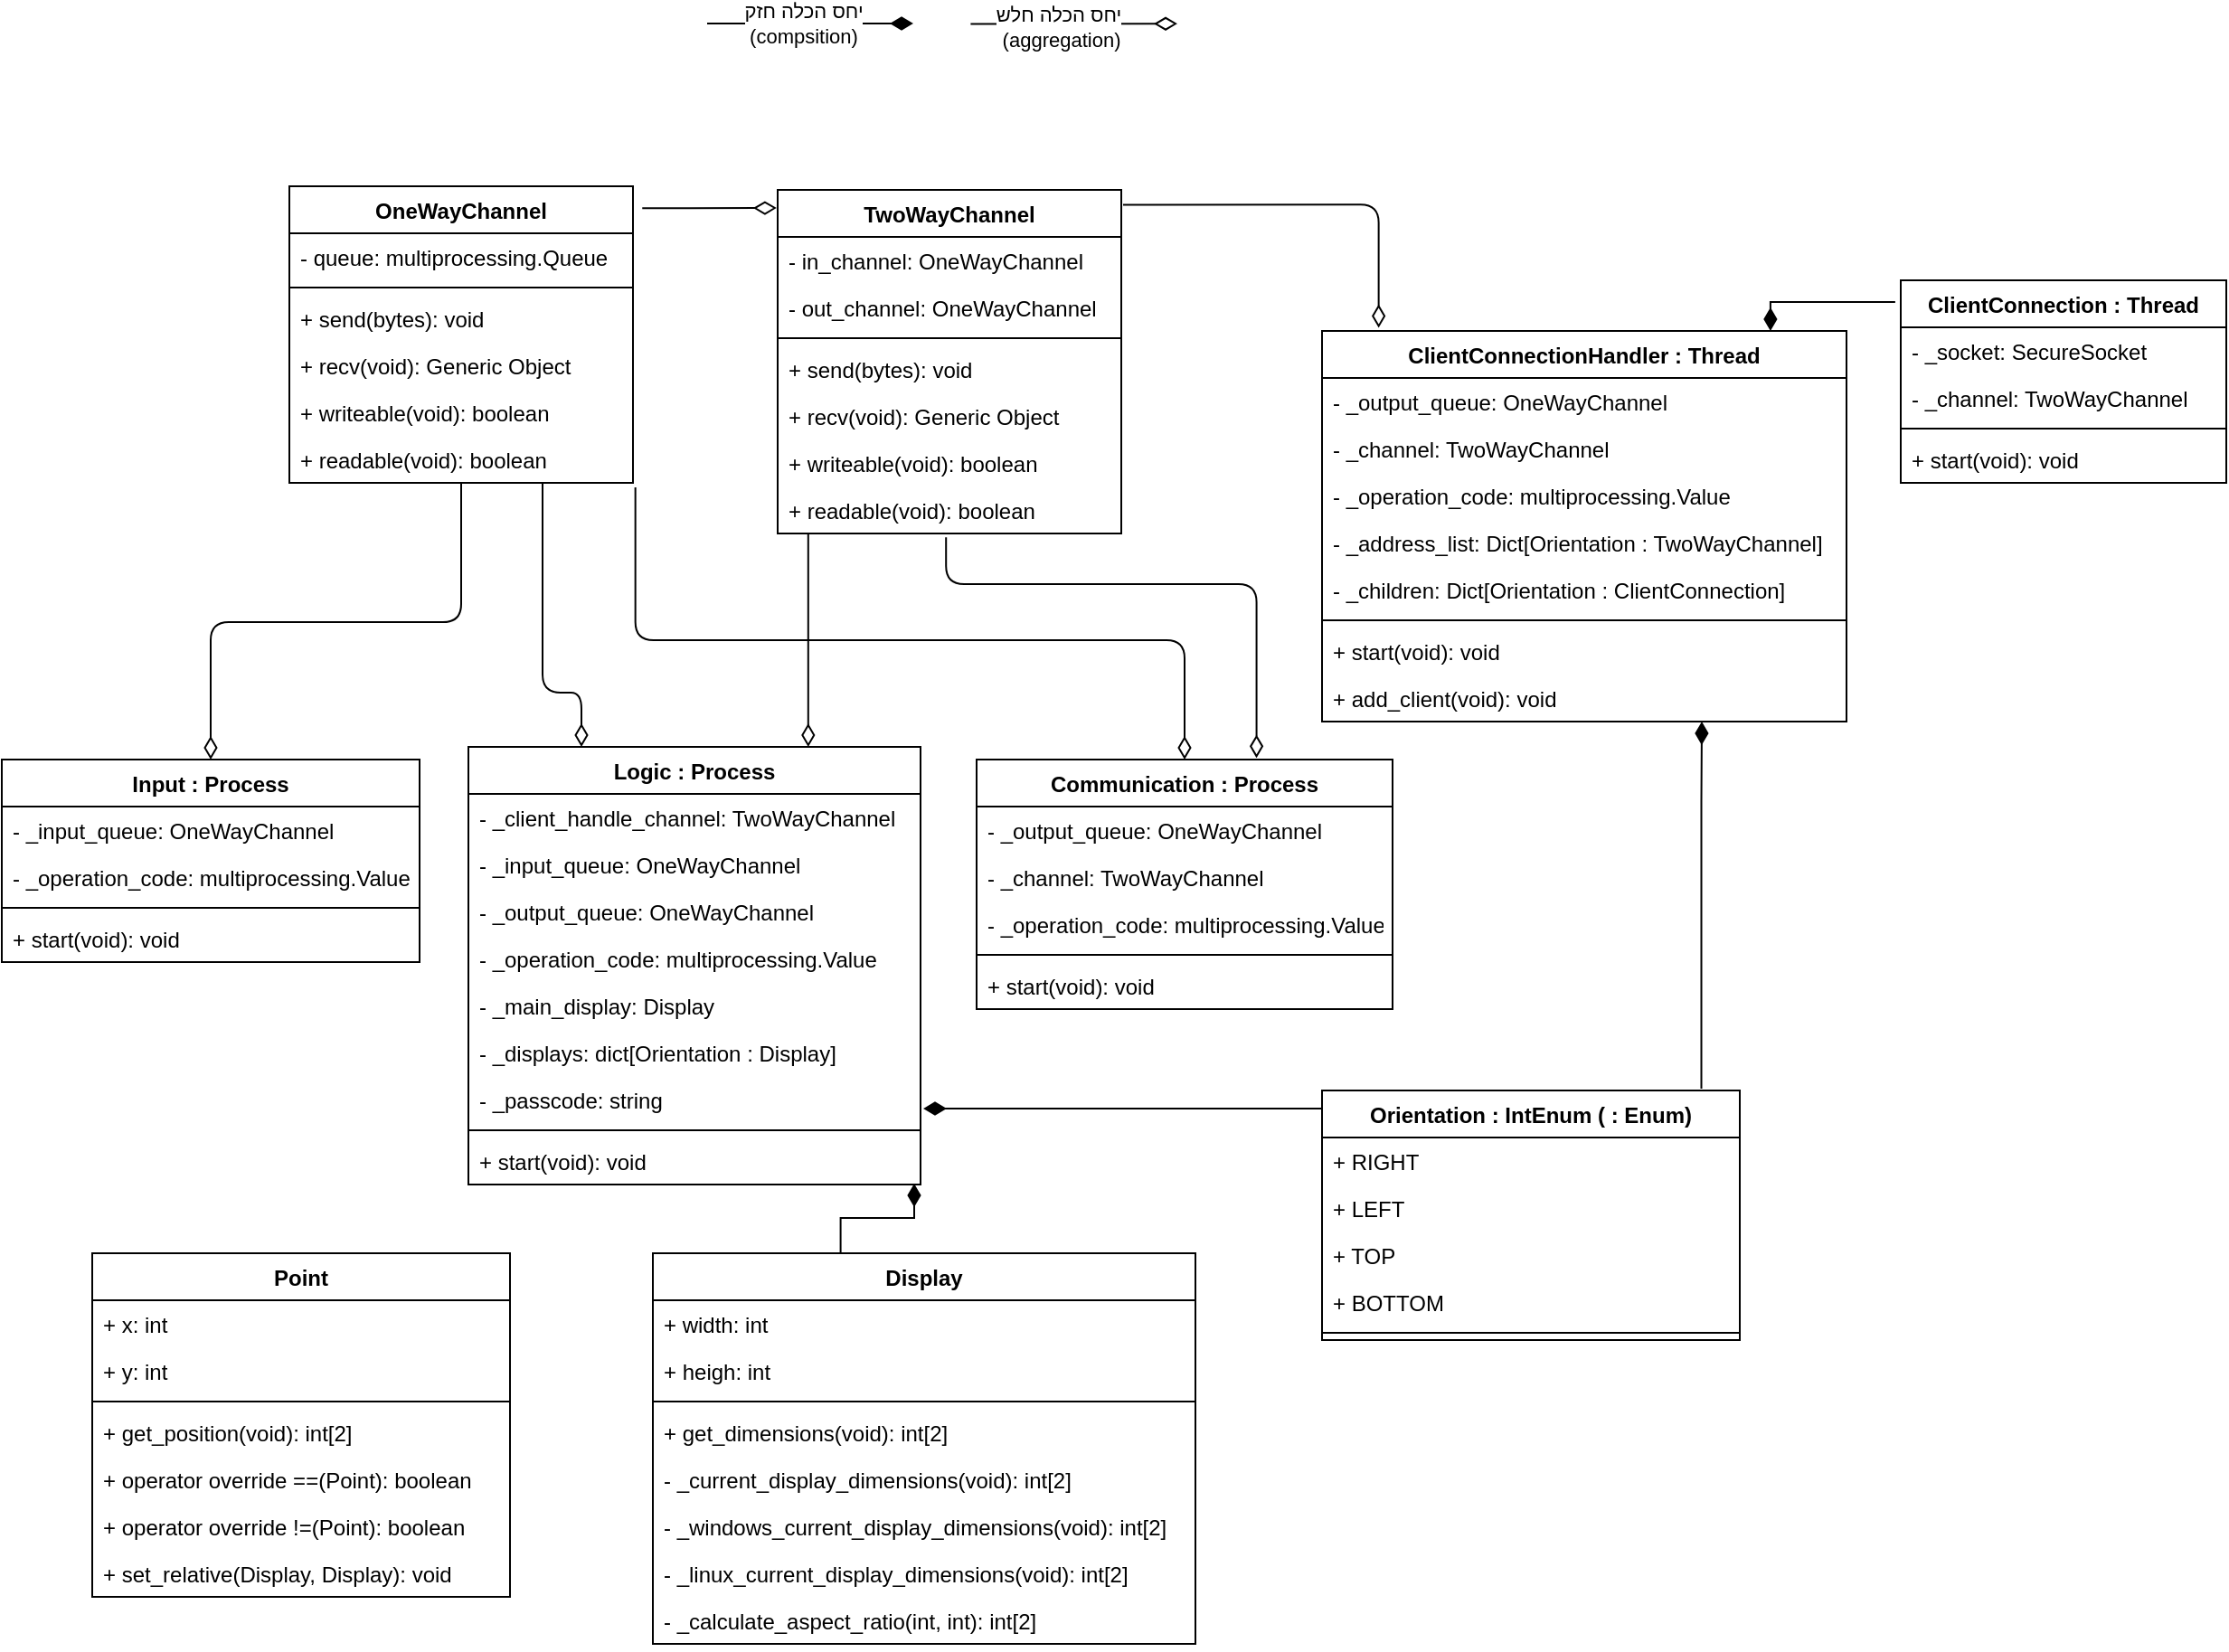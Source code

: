 <mxfile version="15.5.4" type="embed"><diagram id="FK52EOADnNmLaAAOMYU-" name="‫עמוד-1‬"><mxGraphModel dx="1653" dy="985" grid="1" gridSize="10" guides="1" tooltips="1" connect="1" arrows="1" fold="1" page="1" pageScale="1" pageWidth="827" pageHeight="1169" math="0" shadow="0"><root><mxCell id="0"/><mxCell id="1" parent="0"/><mxCell id="Ter9rQgFG6V6oOjLmMLM-363" value="OneWayChannel" style="swimlane;fontStyle=1;align=center;verticalAlign=top;childLayout=stackLayout;horizontal=1;startSize=26;horizontalStack=0;resizeParent=1;resizeParentMax=0;resizeLast=0;collapsible=1;marginBottom=0;" parent="1" vertex="1"><mxGeometry x="469" y="120" width="190" height="164" as="geometry"/></mxCell><mxCell id="Ter9rQgFG6V6oOjLmMLM-364" value="- queue: multiprocessing.Queue" style="text;strokeColor=none;fillColor=none;align=left;verticalAlign=top;spacingLeft=4;spacingRight=4;overflow=hidden;rotatable=0;points=[[0,0.5],[1,0.5]];portConstraint=eastwest;" parent="Ter9rQgFG6V6oOjLmMLM-363" vertex="1"><mxGeometry y="26" width="190" height="26" as="geometry"/></mxCell><mxCell id="Ter9rQgFG6V6oOjLmMLM-365" value="" style="line;strokeWidth=1;fillColor=none;align=left;verticalAlign=middle;spacingTop=-1;spacingLeft=3;spacingRight=3;rotatable=0;labelPosition=right;points=[];portConstraint=eastwest;" parent="Ter9rQgFG6V6oOjLmMLM-363" vertex="1"><mxGeometry y="52" width="190" height="8" as="geometry"/></mxCell><mxCell id="Ter9rQgFG6V6oOjLmMLM-367" value="+ send(bytes): void" style="text;strokeColor=none;fillColor=none;align=left;verticalAlign=top;spacingLeft=4;spacingRight=4;overflow=hidden;rotatable=0;points=[[0,0.5],[1,0.5]];portConstraint=eastwest;" parent="Ter9rQgFG6V6oOjLmMLM-363" vertex="1"><mxGeometry y="60" width="190" height="26" as="geometry"/></mxCell><mxCell id="Ter9rQgFG6V6oOjLmMLM-366" value="+ recv(void): Generic Object" style="text;strokeColor=none;fillColor=none;align=left;verticalAlign=top;spacingLeft=4;spacingRight=4;overflow=hidden;rotatable=0;points=[[0,0.5],[1,0.5]];portConstraint=eastwest;" parent="Ter9rQgFG6V6oOjLmMLM-363" vertex="1"><mxGeometry y="86" width="190" height="26" as="geometry"/></mxCell><mxCell id="Ter9rQgFG6V6oOjLmMLM-369" value="+ writeable(void): boolean" style="text;strokeColor=none;fillColor=none;align=left;verticalAlign=top;spacingLeft=4;spacingRight=4;overflow=hidden;rotatable=0;points=[[0,0.5],[1,0.5]];portConstraint=eastwest;" parent="Ter9rQgFG6V6oOjLmMLM-363" vertex="1"><mxGeometry y="112" width="190" height="26" as="geometry"/></mxCell><mxCell id="Ter9rQgFG6V6oOjLmMLM-368" value="+ readable(void): boolean" style="text;strokeColor=none;fillColor=none;align=left;verticalAlign=top;spacingLeft=4;spacingRight=4;overflow=hidden;rotatable=0;points=[[0,0.5],[1,0.5]];portConstraint=eastwest;" parent="Ter9rQgFG6V6oOjLmMLM-363" vertex="1"><mxGeometry y="138" width="190" height="26" as="geometry"/></mxCell><mxCell id="Ter9rQgFG6V6oOjLmMLM-370" value="TwoWayChannel" style="swimlane;fontStyle=1;align=center;verticalAlign=top;childLayout=stackLayout;horizontal=1;startSize=26;horizontalStack=0;resizeParent=1;resizeParentMax=0;resizeLast=0;collapsible=1;marginBottom=0;" parent="1" vertex="1"><mxGeometry x="739" y="122" width="190" height="190" as="geometry"/></mxCell><mxCell id="Ter9rQgFG6V6oOjLmMLM-371" value="- in_channel: OneWayChannel" style="text;strokeColor=none;fillColor=none;align=left;verticalAlign=top;spacingLeft=4;spacingRight=4;overflow=hidden;rotatable=0;points=[[0,0.5],[1,0.5]];portConstraint=eastwest;" parent="Ter9rQgFG6V6oOjLmMLM-370" vertex="1"><mxGeometry y="26" width="190" height="26" as="geometry"/></mxCell><mxCell id="Ter9rQgFG6V6oOjLmMLM-377" value="- out_channel: OneWayChannel" style="text;strokeColor=none;fillColor=none;align=left;verticalAlign=top;spacingLeft=4;spacingRight=4;overflow=hidden;rotatable=0;points=[[0,0.5],[1,0.5]];portConstraint=eastwest;" parent="Ter9rQgFG6V6oOjLmMLM-370" vertex="1"><mxGeometry y="52" width="190" height="26" as="geometry"/></mxCell><mxCell id="Ter9rQgFG6V6oOjLmMLM-372" value="" style="line;strokeWidth=1;fillColor=none;align=left;verticalAlign=middle;spacingTop=-1;spacingLeft=3;spacingRight=3;rotatable=0;labelPosition=right;points=[];portConstraint=eastwest;" parent="Ter9rQgFG6V6oOjLmMLM-370" vertex="1"><mxGeometry y="78" width="190" height="8" as="geometry"/></mxCell><mxCell id="Ter9rQgFG6V6oOjLmMLM-373" value="+ send(bytes): void" style="text;strokeColor=none;fillColor=none;align=left;verticalAlign=top;spacingLeft=4;spacingRight=4;overflow=hidden;rotatable=0;points=[[0,0.5],[1,0.5]];portConstraint=eastwest;" parent="Ter9rQgFG6V6oOjLmMLM-370" vertex="1"><mxGeometry y="86" width="190" height="26" as="geometry"/></mxCell><mxCell id="Ter9rQgFG6V6oOjLmMLM-374" value="+ recv(void): Generic Object" style="text;strokeColor=none;fillColor=none;align=left;verticalAlign=top;spacingLeft=4;spacingRight=4;overflow=hidden;rotatable=0;points=[[0,0.5],[1,0.5]];portConstraint=eastwest;" parent="Ter9rQgFG6V6oOjLmMLM-370" vertex="1"><mxGeometry y="112" width="190" height="26" as="geometry"/></mxCell><mxCell id="Ter9rQgFG6V6oOjLmMLM-375" value="+ writeable(void): boolean" style="text;strokeColor=none;fillColor=none;align=left;verticalAlign=top;spacingLeft=4;spacingRight=4;overflow=hidden;rotatable=0;points=[[0,0.5],[1,0.5]];portConstraint=eastwest;" parent="Ter9rQgFG6V6oOjLmMLM-370" vertex="1"><mxGeometry y="138" width="190" height="26" as="geometry"/></mxCell><mxCell id="Ter9rQgFG6V6oOjLmMLM-376" value="+ readable(void): boolean" style="text;strokeColor=none;fillColor=none;align=left;verticalAlign=top;spacingLeft=4;spacingRight=4;overflow=hidden;rotatable=0;points=[[0,0.5],[1,0.5]];portConstraint=eastwest;" parent="Ter9rQgFG6V6oOjLmMLM-370" vertex="1"><mxGeometry y="164" width="190" height="26" as="geometry"/></mxCell><mxCell id="Ter9rQgFG6V6oOjLmMLM-378" value="" style="html=1;endArrow=diamondThin;endFill=0;edgeStyle=elbowEdgeStyle;elbow=vertical;endSize=10;exitX=1.027;exitY=0.074;exitDx=0;exitDy=0;exitPerimeter=0;entryX=-0.003;entryY=0.052;entryDx=0;entryDy=0;entryPerimeter=0;" parent="1" source="Ter9rQgFG6V6oOjLmMLM-363" target="Ter9rQgFG6V6oOjLmMLM-370" edge="1"><mxGeometry width="160" relative="1" as="geometry"><mxPoint x="699" y="212" as="sourcePoint"/><mxPoint x="859" y="212" as="targetPoint"/><Array as="points"><mxPoint x="729" y="132"/><mxPoint x="729" y="132"/><mxPoint x="639" y="134"/></Array></mxGeometry></mxCell><mxCell id="2" value="Communication : Process" style="swimlane;fontStyle=1;align=center;verticalAlign=top;childLayout=stackLayout;horizontal=1;startSize=26;horizontalStack=0;resizeParent=1;resizeParentMax=0;resizeLast=0;collapsible=1;marginBottom=0;" parent="1" vertex="1"><mxGeometry x="849" y="437" width="230" height="138" as="geometry"/></mxCell><mxCell id="3" value="- _output_queue: OneWayChannel" style="text;strokeColor=none;fillColor=none;align=left;verticalAlign=top;spacingLeft=4;spacingRight=4;overflow=hidden;rotatable=0;points=[[0,0.5],[1,0.5]];portConstraint=eastwest;" parent="2" vertex="1"><mxGeometry y="26" width="230" height="26" as="geometry"/></mxCell><mxCell id="27" value="- _channel: TwoWayChannel" style="text;strokeColor=none;fillColor=none;align=left;verticalAlign=top;spacingLeft=4;spacingRight=4;overflow=hidden;rotatable=0;points=[[0,0.5],[1,0.5]];portConstraint=eastwest;" parent="2" vertex="1"><mxGeometry y="52" width="230" height="26" as="geometry"/></mxCell><mxCell id="28" value="- _operation_code: multiprocessing.Value" style="text;strokeColor=none;fillColor=none;align=left;verticalAlign=top;spacingLeft=4;spacingRight=4;overflow=hidden;rotatable=0;points=[[0,0.5],[1,0.5]];portConstraint=eastwest;" parent="2" vertex="1"><mxGeometry y="78" width="230" height="26" as="geometry"/></mxCell><mxCell id="4" value="" style="line;strokeWidth=1;fillColor=none;align=left;verticalAlign=middle;spacingTop=-1;spacingLeft=3;spacingRight=3;rotatable=0;labelPosition=right;points=[];portConstraint=eastwest;" parent="2" vertex="1"><mxGeometry y="104" width="230" height="8" as="geometry"/></mxCell><mxCell id="5" value="+ start(void): void" style="text;strokeColor=none;fillColor=none;align=left;verticalAlign=top;spacingLeft=4;spacingRight=4;overflow=hidden;rotatable=0;points=[[0,0.5],[1,0.5]];portConstraint=eastwest;" parent="2" vertex="1"><mxGeometry y="112" width="230" height="26" as="geometry"/></mxCell><mxCell id="9" value="Input : Process" style="swimlane;fontStyle=1;align=center;verticalAlign=top;childLayout=stackLayout;horizontal=1;startSize=26;horizontalStack=0;resizeParent=1;resizeParentMax=0;resizeLast=0;collapsible=1;marginBottom=0;" parent="1" vertex="1"><mxGeometry x="310" y="437" width="231" height="112" as="geometry"/></mxCell><mxCell id="10" value="- _input_queue: OneWayChannel" style="text;strokeColor=none;fillColor=none;align=left;verticalAlign=top;spacingLeft=4;spacingRight=4;overflow=hidden;rotatable=0;points=[[0,0.5],[1,0.5]];portConstraint=eastwest;" parent="9" vertex="1"><mxGeometry y="26" width="231" height="26" as="geometry"/></mxCell><mxCell id="51" value="- _operation_code: multiprocessing.Value" style="text;strokeColor=none;fillColor=none;align=left;verticalAlign=top;spacingLeft=4;spacingRight=4;overflow=hidden;rotatable=0;points=[[0,0.5],[1,0.5]];portConstraint=eastwest;" vertex="1" parent="9"><mxGeometry y="52" width="231" height="26" as="geometry"/></mxCell><mxCell id="12" value="" style="line;strokeWidth=1;fillColor=none;align=left;verticalAlign=middle;spacingTop=-1;spacingLeft=3;spacingRight=3;rotatable=0;labelPosition=right;points=[];portConstraint=eastwest;" parent="9" vertex="1"><mxGeometry y="78" width="231" height="8" as="geometry"/></mxCell><mxCell id="50" value="+ start(void): void" style="text;strokeColor=none;fillColor=none;align=left;verticalAlign=top;spacingLeft=4;spacingRight=4;overflow=hidden;rotatable=0;points=[[0,0.5],[1,0.5]];portConstraint=eastwest;" vertex="1" parent="9"><mxGeometry y="86" width="231" height="26" as="geometry"/></mxCell><mxCell id="20" value="Logic : Process" style="swimlane;fontStyle=1;align=center;verticalAlign=top;childLayout=stackLayout;horizontal=1;startSize=26;horizontalStack=0;resizeParent=1;resizeParentMax=0;resizeLast=0;collapsible=1;marginBottom=0;" parent="1" vertex="1"><mxGeometry x="568" y="430" width="250" height="242" as="geometry"/></mxCell><mxCell id="31" value="- _client_handle_channel: TwoWayChannel" style="text;strokeColor=none;fillColor=none;align=left;verticalAlign=top;spacingLeft=4;spacingRight=4;overflow=hidden;rotatable=0;points=[[0,0.5],[1,0.5]];portConstraint=eastwest;" parent="20" vertex="1"><mxGeometry y="26" width="250" height="26" as="geometry"/></mxCell><mxCell id="33" value="- _input_queue: OneWayChannel" style="text;strokeColor=none;fillColor=none;align=left;verticalAlign=top;spacingLeft=4;spacingRight=4;overflow=hidden;rotatable=0;points=[[0,0.5],[1,0.5]];portConstraint=eastwest;" parent="20" vertex="1"><mxGeometry y="52" width="250" height="26" as="geometry"/></mxCell><mxCell id="32" value="- _output_queue: OneWayChannel" style="text;strokeColor=none;fillColor=none;align=left;verticalAlign=top;spacingLeft=4;spacingRight=4;overflow=hidden;rotatable=0;points=[[0,0.5],[1,0.5]];portConstraint=eastwest;" parent="20" vertex="1"><mxGeometry y="78" width="250" height="26" as="geometry"/></mxCell><mxCell id="30" value="- _operation_code: multiprocessing.Value" style="text;strokeColor=none;fillColor=none;align=left;verticalAlign=top;spacingLeft=4;spacingRight=4;overflow=hidden;rotatable=0;points=[[0,0.5],[1,0.5]];portConstraint=eastwest;" parent="20" vertex="1"><mxGeometry y="104" width="250" height="26" as="geometry"/></mxCell><mxCell id="34" value="- _main_display: Display" style="text;strokeColor=none;fillColor=none;align=left;verticalAlign=top;spacingLeft=4;spacingRight=4;overflow=hidden;rotatable=0;points=[[0,0.5],[1,0.5]];portConstraint=eastwest;" parent="20" vertex="1"><mxGeometry y="130" width="250" height="26" as="geometry"/></mxCell><mxCell id="35" value="- _displays: dict[Orientation : Display]" style="text;strokeColor=none;fillColor=none;align=left;verticalAlign=top;spacingLeft=4;spacingRight=4;overflow=hidden;rotatable=0;points=[[0,0.5],[1,0.5]];portConstraint=eastwest;" vertex="1" parent="20"><mxGeometry y="156" width="250" height="26" as="geometry"/></mxCell><mxCell id="36" value="- _passcode: string" style="text;strokeColor=none;fillColor=none;align=left;verticalAlign=top;spacingLeft=4;spacingRight=4;overflow=hidden;rotatable=0;points=[[0,0.5],[1,0.5]];portConstraint=eastwest;" vertex="1" parent="20"><mxGeometry y="182" width="250" height="26" as="geometry"/></mxCell><mxCell id="22" value="" style="line;strokeWidth=1;fillColor=none;align=left;verticalAlign=middle;spacingTop=-1;spacingLeft=3;spacingRight=3;rotatable=0;labelPosition=right;points=[];portConstraint=eastwest;" parent="20" vertex="1"><mxGeometry y="208" width="250" height="8" as="geometry"/></mxCell><mxCell id="29" value="+ start(void): void" style="text;strokeColor=none;fillColor=none;align=left;verticalAlign=top;spacingLeft=4;spacingRight=4;overflow=hidden;rotatable=0;points=[[0,0.5],[1,0.5]];portConstraint=eastwest;" parent="20" vertex="1"><mxGeometry y="216" width="250" height="26" as="geometry"/></mxCell><mxCell id="37" value="" style="html=1;endArrow=diamondThin;endFill=0;edgeStyle=elbowEdgeStyle;elbow=vertical;endSize=10;entryX=0.25;entryY=0;entryDx=0;entryDy=0;" edge="1" parent="1" source="Ter9rQgFG6V6oOjLmMLM-368" target="20"><mxGeometry width="160" relative="1" as="geometry"><mxPoint x="634.13" y="351.136" as="sourcePoint"/><mxPoint x="748.43" y="350.88" as="targetPoint"/><Array as="points"><mxPoint x="609" y="400"/><mxPoint x="592" y="350"/><mxPoint x="539" y="410"/><mxPoint x="524" y="400"/><mxPoint x="739" y="351"/><mxPoint x="739" y="351"/><mxPoint x="649" y="353"/></Array></mxGeometry></mxCell><mxCell id="39" value="" style="html=1;endArrow=diamondThin;endFill=0;edgeStyle=elbowEdgeStyle;elbow=vertical;endSize=10;entryX=0.5;entryY=0;entryDx=0;entryDy=0;" edge="1" parent="1" source="Ter9rQgFG6V6oOjLmMLM-368" target="9"><mxGeometry width="160" relative="1" as="geometry"><mxPoint x="359.0" y="361.136" as="sourcePoint"/><mxPoint x="473.3" y="360.88" as="targetPoint"/><Array as="points"><mxPoint x="463.87" y="361"/><mxPoint x="463.87" y="361"/><mxPoint x="373.87" y="363"/></Array></mxGeometry></mxCell><mxCell id="41" value="" style="html=1;endArrow=diamondThin;endFill=0;edgeStyle=elbowEdgeStyle;elbow=vertical;endSize=10;exitX=1.007;exitY=1.097;exitDx=0;exitDy=0;exitPerimeter=0;" edge="1" parent="1" source="Ter9rQgFG6V6oOjLmMLM-368" target="2"><mxGeometry width="160" relative="1" as="geometry"><mxPoint x="654.13" y="371.136" as="sourcePoint"/><mxPoint x="768.43" y="370.88" as="targetPoint"/><Array as="points"><mxPoint x="759" y="371"/><mxPoint x="759" y="371"/><mxPoint x="669" y="373"/></Array></mxGeometry></mxCell><mxCell id="43" value="" style="html=1;endArrow=diamondThin;endFill=0;edgeStyle=elbowEdgeStyle;elbow=vertical;endSize=10;exitX=0.49;exitY=1.081;exitDx=0;exitDy=0;exitPerimeter=0;entryX=0.673;entryY=-0.006;entryDx=0;entryDy=0;entryPerimeter=0;" edge="1" parent="1" source="Ter9rQgFG6V6oOjLmMLM-376" target="2"><mxGeometry width="160" relative="1" as="geometry"><mxPoint x="630.33" y="296.522" as="sourcePoint"/><mxPoint x="974" y="447" as="targetPoint"/><Array as="points"><mxPoint x="1029" y="340"/><mxPoint x="1039" y="360"/><mxPoint x="769" y="381"/><mxPoint x="769" y="381"/><mxPoint x="679" y="383"/></Array></mxGeometry></mxCell><mxCell id="45" value="" style="html=1;endArrow=diamondThin;endFill=0;edgeStyle=elbowEdgeStyle;elbow=vertical;endSize=10;exitX=1.027;exitY=0.074;exitDx=0;exitDy=0;exitPerimeter=0;entryX=-0.003;entryY=0.052;entryDx=0;entryDy=0;entryPerimeter=0;" edge="1" parent="1"><mxGeometry width="160" relative="1" as="geometry"><mxPoint x="845.7" y="30.256" as="sourcePoint"/><mxPoint x="960" y="30.0" as="targetPoint"/><Array as="points"><mxPoint x="950.57" y="30.12"/><mxPoint x="950.57" y="30.12"/><mxPoint x="860.57" y="32.12"/></Array></mxGeometry></mxCell><mxCell id="46" value="יחס הכלה חלש&lt;br&gt;&amp;nbsp;(aggregation)" style="edgeLabel;html=1;align=center;verticalAlign=middle;resizable=0;points=[];" vertex="1" connectable="0" parent="45"><mxGeometry x="-0.325" y="-2" relative="1" as="geometry"><mxPoint x="10" as="offset"/></mxGeometry></mxCell><mxCell id="47" value="" style="html=1;endArrow=diamondThin;endFill=0;edgeStyle=elbowEdgeStyle;elbow=vertical;endSize=10;" edge="1" parent="1" source="Ter9rQgFG6V6oOjLmMLM-376" target="20"><mxGeometry width="160" relative="1" as="geometry"><mxPoint x="559" y="312" as="sourcePoint"/><mxPoint x="730.69" y="434.062" as="targetPoint"/><Array as="points"><mxPoint x="755.9" y="337.89"/><mxPoint x="765.9" y="357.89"/><mxPoint x="495.9" y="378.89"/><mxPoint x="495.9" y="378.89"/><mxPoint x="405.9" y="380.89"/></Array></mxGeometry></mxCell><mxCell id="52" value="Point" style="swimlane;fontStyle=1;align=center;verticalAlign=top;childLayout=stackLayout;horizontal=1;startSize=26;horizontalStack=0;resizeParent=1;resizeParentMax=0;resizeLast=0;collapsible=1;marginBottom=0;" vertex="1" parent="1"><mxGeometry x="360" y="710" width="231" height="190" as="geometry"/></mxCell><mxCell id="53" value="+ x: int" style="text;strokeColor=none;fillColor=none;align=left;verticalAlign=top;spacingLeft=4;spacingRight=4;overflow=hidden;rotatable=0;points=[[0,0.5],[1,0.5]];portConstraint=eastwest;" vertex="1" parent="52"><mxGeometry y="26" width="231" height="26" as="geometry"/></mxCell><mxCell id="54" value="+ y: int" style="text;strokeColor=none;fillColor=none;align=left;verticalAlign=top;spacingLeft=4;spacingRight=4;overflow=hidden;rotatable=0;points=[[0,0.5],[1,0.5]];portConstraint=eastwest;" vertex="1" parent="52"><mxGeometry y="52" width="231" height="26" as="geometry"/></mxCell><mxCell id="55" value="" style="line;strokeWidth=1;fillColor=none;align=left;verticalAlign=middle;spacingTop=-1;spacingLeft=3;spacingRight=3;rotatable=0;labelPosition=right;points=[];portConstraint=eastwest;" vertex="1" parent="52"><mxGeometry y="78" width="231" height="8" as="geometry"/></mxCell><mxCell id="58" value="+ get_position(void): int[2]" style="text;strokeColor=none;fillColor=none;align=left;verticalAlign=top;spacingLeft=4;spacingRight=4;overflow=hidden;rotatable=0;points=[[0,0.5],[1,0.5]];portConstraint=eastwest;" vertex="1" parent="52"><mxGeometry y="86" width="231" height="26" as="geometry"/></mxCell><mxCell id="56" value="+ operator override ==(Point): boolean" style="text;strokeColor=none;fillColor=none;align=left;verticalAlign=top;spacingLeft=4;spacingRight=4;overflow=hidden;rotatable=0;points=[[0,0.5],[1,0.5]];portConstraint=eastwest;" vertex="1" parent="52"><mxGeometry y="112" width="231" height="26" as="geometry"/></mxCell><mxCell id="60" value="+ operator override !=(Point): boolean" style="text;strokeColor=none;fillColor=none;align=left;verticalAlign=top;spacingLeft=4;spacingRight=4;overflow=hidden;rotatable=0;points=[[0,0.5],[1,0.5]];portConstraint=eastwest;" vertex="1" parent="52"><mxGeometry y="138" width="231" height="26" as="geometry"/></mxCell><mxCell id="59" value="+ set_relative(Display, Display): void" style="text;strokeColor=none;fillColor=none;align=left;verticalAlign=top;spacingLeft=4;spacingRight=4;overflow=hidden;rotatable=0;points=[[0,0.5],[1,0.5]];portConstraint=eastwest;" vertex="1" parent="52"><mxGeometry y="164" width="231" height="26" as="geometry"/></mxCell><mxCell id="61" value="Display" style="swimlane;fontStyle=1;align=center;verticalAlign=top;childLayout=stackLayout;horizontal=1;startSize=26;horizontalStack=0;resizeParent=1;resizeParentMax=0;resizeLast=0;collapsible=1;marginBottom=0;" vertex="1" parent="1"><mxGeometry x="670" y="710" width="300" height="216" as="geometry"/></mxCell><mxCell id="62" value="+ width: int" style="text;strokeColor=none;fillColor=none;align=left;verticalAlign=top;spacingLeft=4;spacingRight=4;overflow=hidden;rotatable=0;points=[[0,0.5],[1,0.5]];portConstraint=eastwest;" vertex="1" parent="61"><mxGeometry y="26" width="300" height="26" as="geometry"/></mxCell><mxCell id="63" value="+ heigh: int" style="text;strokeColor=none;fillColor=none;align=left;verticalAlign=top;spacingLeft=4;spacingRight=4;overflow=hidden;rotatable=0;points=[[0,0.5],[1,0.5]];portConstraint=eastwest;" vertex="1" parent="61"><mxGeometry y="52" width="300" height="26" as="geometry"/></mxCell><mxCell id="64" value="" style="line;strokeWidth=1;fillColor=none;align=left;verticalAlign=middle;spacingTop=-1;spacingLeft=3;spacingRight=3;rotatable=0;labelPosition=right;points=[];portConstraint=eastwest;" vertex="1" parent="61"><mxGeometry y="78" width="300" height="8" as="geometry"/></mxCell><mxCell id="69" value="+ get_dimensions(void): int[2]" style="text;strokeColor=none;fillColor=none;align=left;verticalAlign=top;spacingLeft=4;spacingRight=4;overflow=hidden;rotatable=0;points=[[0,0.5],[1,0.5]];portConstraint=eastwest;" vertex="1" parent="61"><mxGeometry y="86" width="300" height="26" as="geometry"/></mxCell><mxCell id="65" value="- _current_display_dimensions(void): int[2]" style="text;strokeColor=none;fillColor=none;align=left;verticalAlign=top;spacingLeft=4;spacingRight=4;overflow=hidden;rotatable=0;points=[[0,0.5],[1,0.5]];portConstraint=eastwest;" vertex="1" parent="61"><mxGeometry y="112" width="300" height="26" as="geometry"/></mxCell><mxCell id="66" value="- _windows_current_display_dimensions(void): int[2]" style="text;strokeColor=none;fillColor=none;align=left;verticalAlign=top;spacingLeft=4;spacingRight=4;overflow=hidden;rotatable=0;points=[[0,0.5],[1,0.5]];portConstraint=eastwest;" vertex="1" parent="61"><mxGeometry y="138" width="300" height="26" as="geometry"/></mxCell><mxCell id="67" value="- _linux_current_display_dimensions(void): int[2]" style="text;strokeColor=none;fillColor=none;align=left;verticalAlign=top;spacingLeft=4;spacingRight=4;overflow=hidden;rotatable=0;points=[[0,0.5],[1,0.5]];portConstraint=eastwest;" vertex="1" parent="61"><mxGeometry y="164" width="300" height="26" as="geometry"/></mxCell><mxCell id="68" value="- _calculate_aspect_ratio(int, int): int[2]" style="text;strokeColor=none;fillColor=none;align=left;verticalAlign=top;spacingLeft=4;spacingRight=4;overflow=hidden;rotatable=0;points=[[0,0.5],[1,0.5]];portConstraint=eastwest;" vertex="1" parent="61"><mxGeometry y="190" width="300" height="26" as="geometry"/></mxCell><mxCell id="70" value="ClientConnectionHandler : Thread" style="swimlane;fontStyle=1;align=center;verticalAlign=top;childLayout=stackLayout;horizontal=1;startSize=26;horizontalStack=0;resizeParent=1;resizeParentMax=0;resizeLast=0;collapsible=1;marginBottom=0;" vertex="1" parent="1"><mxGeometry x="1040" y="200" width="290" height="216" as="geometry"/></mxCell><mxCell id="76" value="- _output_queue: OneWayChannel" style="text;strokeColor=none;fillColor=none;align=left;verticalAlign=top;spacingLeft=4;spacingRight=4;overflow=hidden;rotatable=0;points=[[0,0.5],[1,0.5]];portConstraint=eastwest;" vertex="1" parent="70"><mxGeometry y="26" width="290" height="26" as="geometry"/></mxCell><mxCell id="78" value="- _channel: TwoWayChannel" style="text;strokeColor=none;fillColor=none;align=left;verticalAlign=top;spacingLeft=4;spacingRight=4;overflow=hidden;rotatable=0;points=[[0,0.5],[1,0.5]];portConstraint=eastwest;" vertex="1" parent="70"><mxGeometry y="52" width="290" height="26" as="geometry"/></mxCell><mxCell id="77" value="- _operation_code: multiprocessing.Value" style="text;strokeColor=none;fillColor=none;align=left;verticalAlign=top;spacingLeft=4;spacingRight=4;overflow=hidden;rotatable=0;points=[[0,0.5],[1,0.5]];portConstraint=eastwest;" vertex="1" parent="70"><mxGeometry y="78" width="290" height="26" as="geometry"/></mxCell><mxCell id="106" value="- _address_list: Dict[Orientation : TwoWayChannel]" style="text;strokeColor=none;fillColor=none;align=left;verticalAlign=top;spacingLeft=4;spacingRight=4;overflow=hidden;rotatable=0;points=[[0,0.5],[1,0.5]];portConstraint=eastwest;" vertex="1" parent="70"><mxGeometry y="104" width="290" height="26" as="geometry"/></mxCell><mxCell id="87" value="- _children: Dict[Orientation : ClientConnection]" style="text;strokeColor=none;fillColor=none;align=left;verticalAlign=top;spacingLeft=4;spacingRight=4;overflow=hidden;rotatable=0;points=[[0,0.5],[1,0.5]];portConstraint=eastwest;" vertex="1" parent="70"><mxGeometry y="130" width="290" height="26" as="geometry"/></mxCell><mxCell id="73" value="" style="line;strokeWidth=1;fillColor=none;align=left;verticalAlign=middle;spacingTop=-1;spacingLeft=3;spacingRight=3;rotatable=0;labelPosition=right;points=[];portConstraint=eastwest;" vertex="1" parent="70"><mxGeometry y="156" width="290" height="8" as="geometry"/></mxCell><mxCell id="86" value="+ start(void): void" style="text;strokeColor=none;fillColor=none;align=left;verticalAlign=top;spacingLeft=4;spacingRight=4;overflow=hidden;rotatable=0;points=[[0,0.5],[1,0.5]];portConstraint=eastwest;" vertex="1" parent="70"><mxGeometry y="164" width="290" height="26" as="geometry"/></mxCell><mxCell id="74" value="+ add_client(void): void" style="text;strokeColor=none;fillColor=none;align=left;verticalAlign=top;spacingLeft=4;spacingRight=4;overflow=hidden;rotatable=0;points=[[0,0.5],[1,0.5]];portConstraint=eastwest;" vertex="1" parent="70"><mxGeometry y="190" width="290" height="26" as="geometry"/></mxCell><mxCell id="79" value="Orientation : IntEnum ( : Enum)" style="swimlane;fontStyle=1;align=center;verticalAlign=top;childLayout=stackLayout;horizontal=1;startSize=26;horizontalStack=0;resizeParent=1;resizeParentMax=0;resizeLast=0;collapsible=1;marginBottom=0;" vertex="1" parent="1"><mxGeometry x="1040" y="620" width="231" height="138" as="geometry"/></mxCell><mxCell id="80" value="+ RIGHT" style="text;strokeColor=none;fillColor=none;align=left;verticalAlign=top;spacingLeft=4;spacingRight=4;overflow=hidden;rotatable=0;points=[[0,0.5],[1,0.5]];portConstraint=eastwest;" vertex="1" parent="79"><mxGeometry y="26" width="231" height="26" as="geometry"/></mxCell><mxCell id="81" value="+ LEFT" style="text;strokeColor=none;fillColor=none;align=left;verticalAlign=top;spacingLeft=4;spacingRight=4;overflow=hidden;rotatable=0;points=[[0,0.5],[1,0.5]];portConstraint=eastwest;" vertex="1" parent="79"><mxGeometry y="52" width="231" height="26" as="geometry"/></mxCell><mxCell id="82" value="+ TOP" style="text;strokeColor=none;fillColor=none;align=left;verticalAlign=top;spacingLeft=4;spacingRight=4;overflow=hidden;rotatable=0;points=[[0,0.5],[1,0.5]];portConstraint=eastwest;" vertex="1" parent="79"><mxGeometry y="78" width="231" height="26" as="geometry"/></mxCell><mxCell id="85" value="+ BOTTOM" style="text;strokeColor=none;fillColor=none;align=left;verticalAlign=top;spacingLeft=4;spacingRight=4;overflow=hidden;rotatable=0;points=[[0,0.5],[1,0.5]];portConstraint=eastwest;" vertex="1" parent="79"><mxGeometry y="104" width="231" height="26" as="geometry"/></mxCell><mxCell id="83" value="" style="line;strokeWidth=1;fillColor=none;align=left;verticalAlign=middle;spacingTop=-1;spacingLeft=3;spacingRight=3;rotatable=0;labelPosition=right;points=[];portConstraint=eastwest;" vertex="1" parent="79"><mxGeometry y="130" width="231" height="8" as="geometry"/></mxCell><mxCell id="89" value="" style="html=1;endArrow=diamondThin;endFill=0;edgeStyle=elbowEdgeStyle;elbow=vertical;endSize=10;exitX=1.027;exitY=0.074;exitDx=0;exitDy=0;exitPerimeter=0;entryX=0.108;entryY=-0.008;entryDx=0;entryDy=0;entryPerimeter=0;" edge="1" parent="1" target="70"><mxGeometry width="160" relative="1" as="geometry"><mxPoint x="930" y="130.256" as="sourcePoint"/><mxPoint x="1080" y="200" as="targetPoint"/><Array as="points"><mxPoint x="1034.87" y="130.12"/><mxPoint x="1034.87" y="130.12"/><mxPoint x="944.87" y="132.12"/></Array></mxGeometry></mxCell><mxCell id="98" value="" style="html=1;endArrow=diamondThin;endFill=1;edgeStyle=elbowEdgeStyle;elbow=vertical;endSize=10;rounded=0;" edge="1" parent="1"><mxGeometry width="160" relative="1" as="geometry"><mxPoint x="700" y="30" as="sourcePoint"/><mxPoint x="814" y="30" as="targetPoint"/></mxGeometry></mxCell><mxCell id="99" value="יחס הכלה חזק&lt;br&gt;(compsition)" style="edgeLabel;html=1;align=center;verticalAlign=middle;resizable=0;points=[];" vertex="1" connectable="0" parent="98"><mxGeometry x="0.119" relative="1" as="geometry"><mxPoint x="-11" as="offset"/></mxGeometry></mxCell><mxCell id="100" value="" style="html=1;endArrow=diamondThin;endFill=1;edgeStyle=elbowEdgeStyle;elbow=vertical;endSize=10;rounded=0;exitX=0.908;exitY=-0.007;exitDx=0;exitDy=0;exitPerimeter=0;" edge="1" parent="1" source="79" target="70"><mxGeometry width="160" relative="1" as="geometry"><mxPoint x="1200" y="100" as="sourcePoint"/><mxPoint x="1314" y="100" as="targetPoint"/><Array as="points"><mxPoint x="1250" y="460"/></Array></mxGeometry></mxCell><mxCell id="102" value="" style="html=1;endArrow=diamondThin;endFill=1;edgeStyle=elbowEdgeStyle;elbow=vertical;endSize=10;rounded=0;entryX=1.006;entryY=0.677;entryDx=0;entryDy=0;entryPerimeter=0;" edge="1" parent="1" target="36"><mxGeometry width="160" relative="1" as="geometry"><mxPoint x="1040" y="630" as="sourcePoint"/><mxPoint x="840" y="610" as="targetPoint"/><Array as="points"><mxPoint x="880" y="630"/><mxPoint x="920" y="620"/></Array></mxGeometry></mxCell><mxCell id="103" value="" style="html=1;endArrow=diamondThin;endFill=1;edgeStyle=elbowEdgeStyle;elbow=vertical;endSize=10;rounded=0;exitX=0.346;exitY=-0.001;exitDx=0;exitDy=0;exitPerimeter=0;entryX=0.986;entryY=0.981;entryDx=0;entryDy=0;entryPerimeter=0;" edge="1" parent="1" source="61" target="29"><mxGeometry width="160" relative="1" as="geometry"><mxPoint x="1030" y="610" as="sourcePoint"/><mxPoint x="814" y="680" as="targetPoint"/></mxGeometry></mxCell><mxCell id="107" value="ClientConnection : Thread" style="swimlane;fontStyle=1;align=center;verticalAlign=top;childLayout=stackLayout;horizontal=1;startSize=26;horizontalStack=0;resizeParent=1;resizeParentMax=0;resizeLast=0;collapsible=1;marginBottom=0;" vertex="1" parent="1"><mxGeometry x="1360" y="172" width="180" height="112" as="geometry"/></mxCell><mxCell id="108" value="- _socket: SecureSocket" style="text;strokeColor=none;fillColor=none;align=left;verticalAlign=top;spacingLeft=4;spacingRight=4;overflow=hidden;rotatable=0;points=[[0,0.5],[1,0.5]];portConstraint=eastwest;" vertex="1" parent="107"><mxGeometry y="26" width="180" height="26" as="geometry"/></mxCell><mxCell id="109" value="- _channel: TwoWayChannel" style="text;strokeColor=none;fillColor=none;align=left;verticalAlign=top;spacingLeft=4;spacingRight=4;overflow=hidden;rotatable=0;points=[[0,0.5],[1,0.5]];portConstraint=eastwest;" vertex="1" parent="107"><mxGeometry y="52" width="180" height="26" as="geometry"/></mxCell><mxCell id="113" value="" style="line;strokeWidth=1;fillColor=none;align=left;verticalAlign=middle;spacingTop=-1;spacingLeft=3;spacingRight=3;rotatable=0;labelPosition=right;points=[];portConstraint=eastwest;" vertex="1" parent="107"><mxGeometry y="78" width="180" height="8" as="geometry"/></mxCell><mxCell id="114" value="+ start(void): void" style="text;strokeColor=none;fillColor=none;align=left;verticalAlign=top;spacingLeft=4;spacingRight=4;overflow=hidden;rotatable=0;points=[[0,0.5],[1,0.5]];portConstraint=eastwest;" vertex="1" parent="107"><mxGeometry y="86" width="180" height="26" as="geometry"/></mxCell><mxCell id="116" value="" style="html=1;endArrow=diamondThin;endFill=1;edgeStyle=elbowEdgeStyle;elbow=vertical;endSize=10;rounded=0;exitX=-0.017;exitY=0.107;exitDx=0;exitDy=0;exitPerimeter=0;entryX=0.855;entryY=0;entryDx=0;entryDy=0;entryPerimeter=0;" edge="1" parent="1" source="107" target="70"><mxGeometry width="160" relative="1" as="geometry"><mxPoint x="1259.748" y="629.034" as="sourcePoint"/><mxPoint x="1260" y="426" as="targetPoint"/><Array as="points"><mxPoint x="1350" y="184"/></Array></mxGeometry></mxCell></root></mxGraphModel></diagram></mxfile>